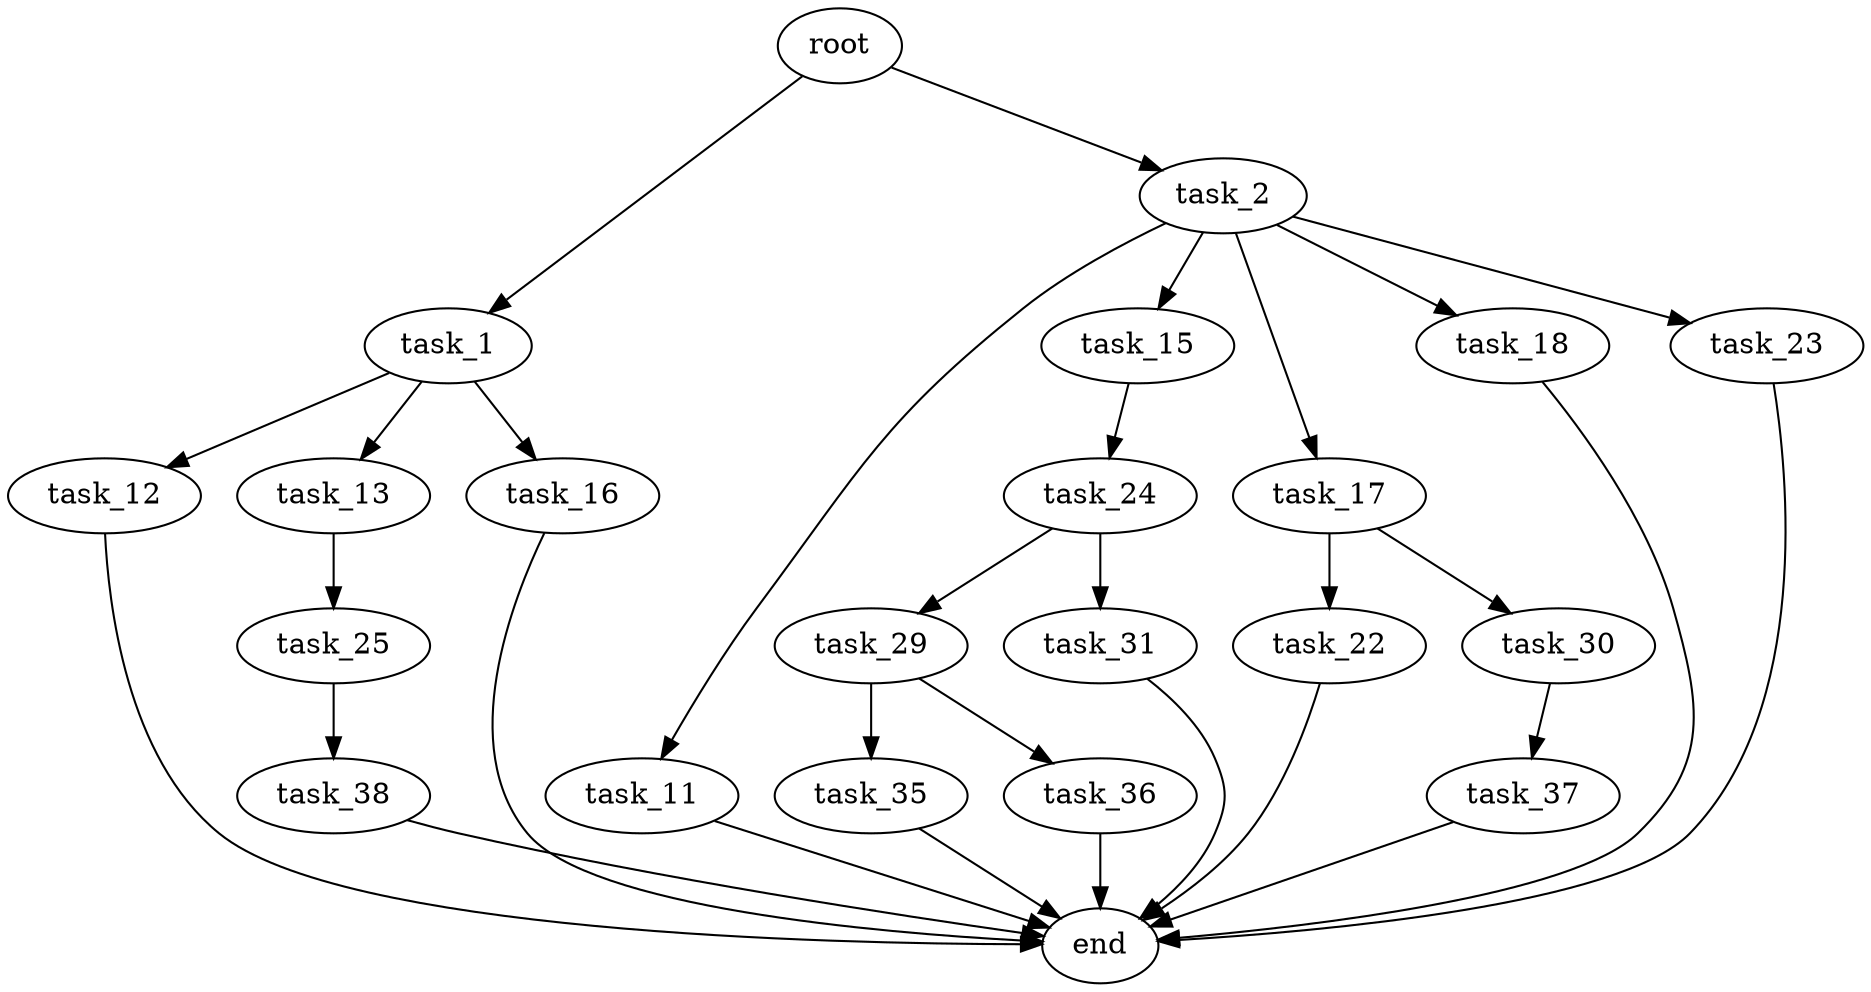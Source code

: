 digraph G {
  root [size="0.000000"];
  task_1 [size="11505577602.000000"];
  task_2 [size="1471931987.000000"];
  task_12 [size="16464400852.000000"];
  task_13 [size="2383621459.000000"];
  task_16 [size="322698571208.000000"];
  task_11 [size="4465862678.000000"];
  task_15 [size="134217728000.000000"];
  task_17 [size="4098141552.000000"];
  task_18 [size="26234735342.000000"];
  task_23 [size="782757789696.000000"];
  end [size="0.000000"];
  task_25 [size="12229536750.000000"];
  task_24 [size="231928233984.000000"];
  task_22 [size="5638486040.000000"];
  task_30 [size="162635904242.000000"];
  task_29 [size="968479746826.000000"];
  task_31 [size="39318717994.000000"];
  task_38 [size="2100221577.000000"];
  task_35 [size="21240663364.000000"];
  task_36 [size="28991029248.000000"];
  task_37 [size="68719476736.000000"];

  root -> task_1 [size="1.000000"];
  root -> task_2 [size="1.000000"];
  task_1 -> task_12 [size="301989888.000000"];
  task_1 -> task_13 [size="301989888.000000"];
  task_1 -> task_16 [size="301989888.000000"];
  task_2 -> task_11 [size="33554432.000000"];
  task_2 -> task_15 [size="33554432.000000"];
  task_2 -> task_17 [size="33554432.000000"];
  task_2 -> task_18 [size="33554432.000000"];
  task_2 -> task_23 [size="33554432.000000"];
  task_12 -> end [size="1.000000"];
  task_13 -> task_25 [size="75497472.000000"];
  task_16 -> end [size="1.000000"];
  task_11 -> end [size="1.000000"];
  task_15 -> task_24 [size="209715200.000000"];
  task_17 -> task_22 [size="301989888.000000"];
  task_17 -> task_30 [size="301989888.000000"];
  task_18 -> end [size="1.000000"];
  task_23 -> end [size="1.000000"];
  task_25 -> task_38 [size="536870912.000000"];
  task_24 -> task_29 [size="301989888.000000"];
  task_24 -> task_31 [size="301989888.000000"];
  task_22 -> end [size="1.000000"];
  task_30 -> task_37 [size="411041792.000000"];
  task_29 -> task_35 [size="838860800.000000"];
  task_29 -> task_36 [size="838860800.000000"];
  task_31 -> end [size="1.000000"];
  task_38 -> end [size="1.000000"];
  task_35 -> end [size="1.000000"];
  task_36 -> end [size="1.000000"];
  task_37 -> end [size="1.000000"];
}
